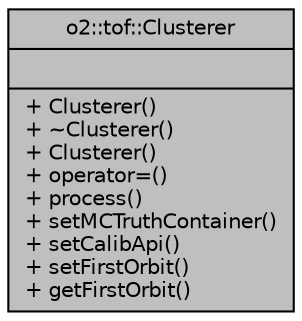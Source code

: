 digraph "o2::tof::Clusterer"
{
 // INTERACTIVE_SVG=YES
  bgcolor="transparent";
  edge [fontname="Helvetica",fontsize="10",labelfontname="Helvetica",labelfontsize="10"];
  node [fontname="Helvetica",fontsize="10",shape=record];
  Node1 [label="{o2::tof::Clusterer\n||+ Clusterer()\l+ ~Clusterer()\l+ Clusterer()\l+ operator=()\l+ process()\l+ setMCTruthContainer()\l+ setCalibApi()\l+ setFirstOrbit()\l+ getFirstOrbit()\l}",height=0.2,width=0.4,color="black", fillcolor="grey75", style="filled", fontcolor="black"];
}
